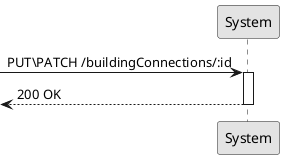 @startuml
'http://plantuml.com/skinparam.html
skinparam monochrome true
skinparam packageStyle rect
skinparam shadowing false

participant System as route

-> route: PUT\PATCH /buildingConnections/:id
activate route
  <-- route: 200 OK
  deactivate
@enduml